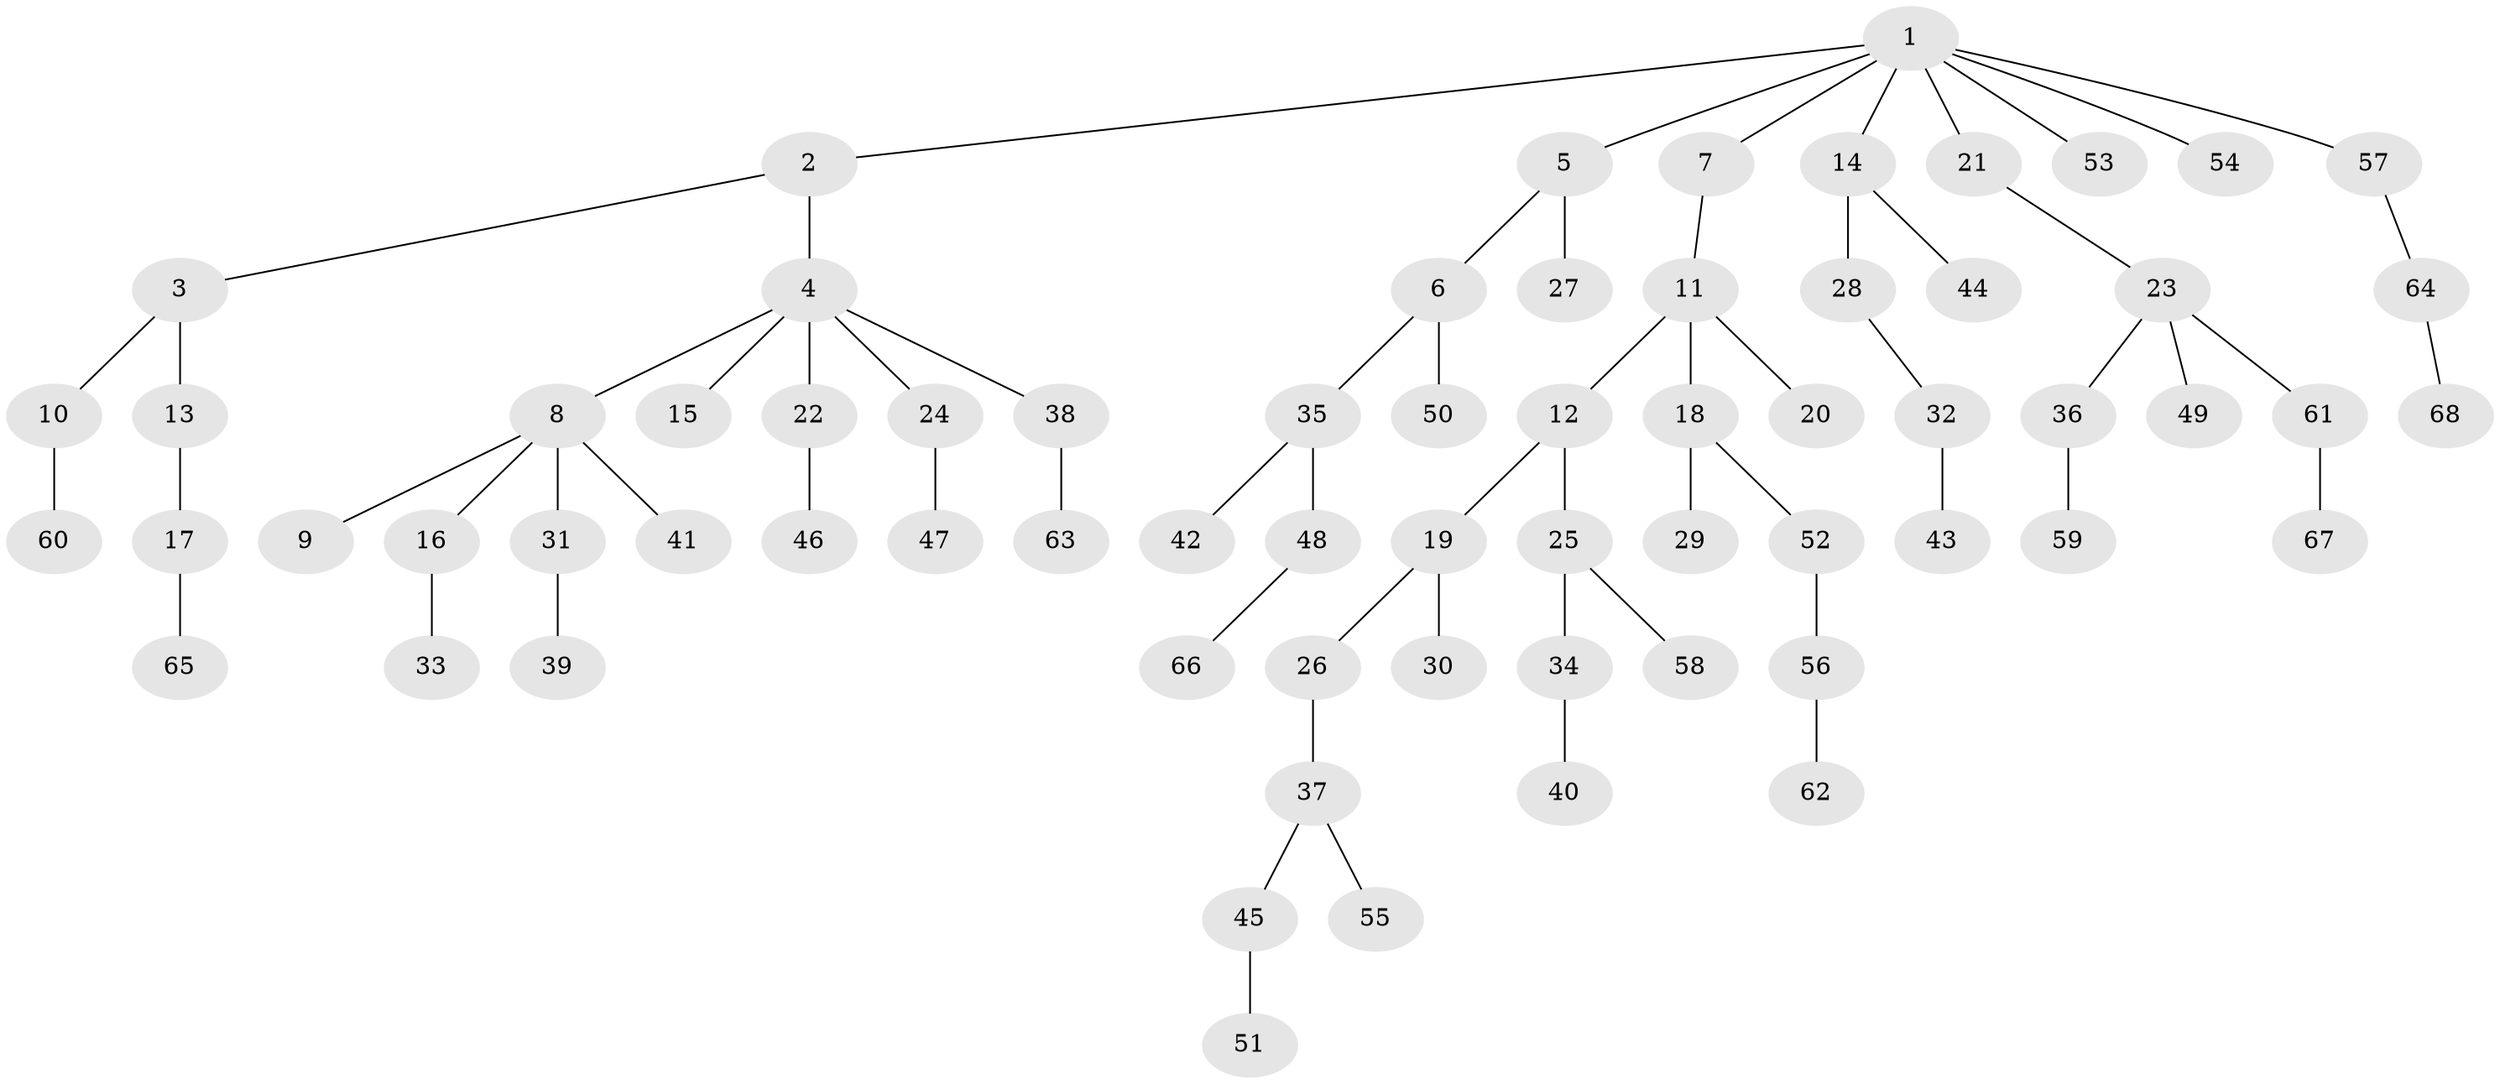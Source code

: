// original degree distribution, {9: 0.009009009009009009, 3: 0.15315315315315314, 7: 0.009009009009009009, 4: 0.07207207207207207, 2: 0.25225225225225223, 6: 0.009009009009009009, 5: 0.009009009009009009, 1: 0.4864864864864865}
// Generated by graph-tools (version 1.1) at 2025/52/03/04/25 22:52:02]
// undirected, 68 vertices, 67 edges
graph export_dot {
  node [color=gray90,style=filled];
  1;
  2;
  3;
  4;
  5;
  6;
  7;
  8;
  9;
  10;
  11;
  12;
  13;
  14;
  15;
  16;
  17;
  18;
  19;
  20;
  21;
  22;
  23;
  24;
  25;
  26;
  27;
  28;
  29;
  30;
  31;
  32;
  33;
  34;
  35;
  36;
  37;
  38;
  39;
  40;
  41;
  42;
  43;
  44;
  45;
  46;
  47;
  48;
  49;
  50;
  51;
  52;
  53;
  54;
  55;
  56;
  57;
  58;
  59;
  60;
  61;
  62;
  63;
  64;
  65;
  66;
  67;
  68;
  1 -- 2 [weight=1.0];
  1 -- 5 [weight=1.0];
  1 -- 7 [weight=1.0];
  1 -- 14 [weight=1.0];
  1 -- 21 [weight=1.0];
  1 -- 53 [weight=1.0];
  1 -- 54 [weight=1.0];
  1 -- 57 [weight=1.0];
  2 -- 3 [weight=1.0];
  2 -- 4 [weight=1.0];
  3 -- 10 [weight=1.0];
  3 -- 13 [weight=1.0];
  4 -- 8 [weight=1.0];
  4 -- 15 [weight=1.0];
  4 -- 22 [weight=1.0];
  4 -- 24 [weight=1.0];
  4 -- 38 [weight=1.0];
  5 -- 6 [weight=1.0];
  5 -- 27 [weight=1.0];
  6 -- 35 [weight=1.0];
  6 -- 50 [weight=1.0];
  7 -- 11 [weight=1.0];
  8 -- 9 [weight=1.0];
  8 -- 16 [weight=1.0];
  8 -- 31 [weight=1.0];
  8 -- 41 [weight=1.0];
  10 -- 60 [weight=1.0];
  11 -- 12 [weight=1.0];
  11 -- 18 [weight=1.0];
  11 -- 20 [weight=1.0];
  12 -- 19 [weight=1.0];
  12 -- 25 [weight=1.0];
  13 -- 17 [weight=1.0];
  14 -- 28 [weight=1.0];
  14 -- 44 [weight=1.0];
  16 -- 33 [weight=1.0];
  17 -- 65 [weight=1.0];
  18 -- 29 [weight=1.0];
  18 -- 52 [weight=1.0];
  19 -- 26 [weight=1.0];
  19 -- 30 [weight=1.0];
  21 -- 23 [weight=1.0];
  22 -- 46 [weight=1.0];
  23 -- 36 [weight=1.0];
  23 -- 49 [weight=1.0];
  23 -- 61 [weight=1.0];
  24 -- 47 [weight=1.0];
  25 -- 34 [weight=1.0];
  25 -- 58 [weight=1.0];
  26 -- 37 [weight=1.0];
  28 -- 32 [weight=1.0];
  31 -- 39 [weight=1.0];
  32 -- 43 [weight=1.0];
  34 -- 40 [weight=1.0];
  35 -- 42 [weight=1.0];
  35 -- 48 [weight=1.0];
  36 -- 59 [weight=1.0];
  37 -- 45 [weight=1.0];
  37 -- 55 [weight=1.0];
  38 -- 63 [weight=1.0];
  45 -- 51 [weight=1.0];
  48 -- 66 [weight=1.0];
  52 -- 56 [weight=1.0];
  56 -- 62 [weight=1.0];
  57 -- 64 [weight=1.0];
  61 -- 67 [weight=1.0];
  64 -- 68 [weight=1.0];
}
